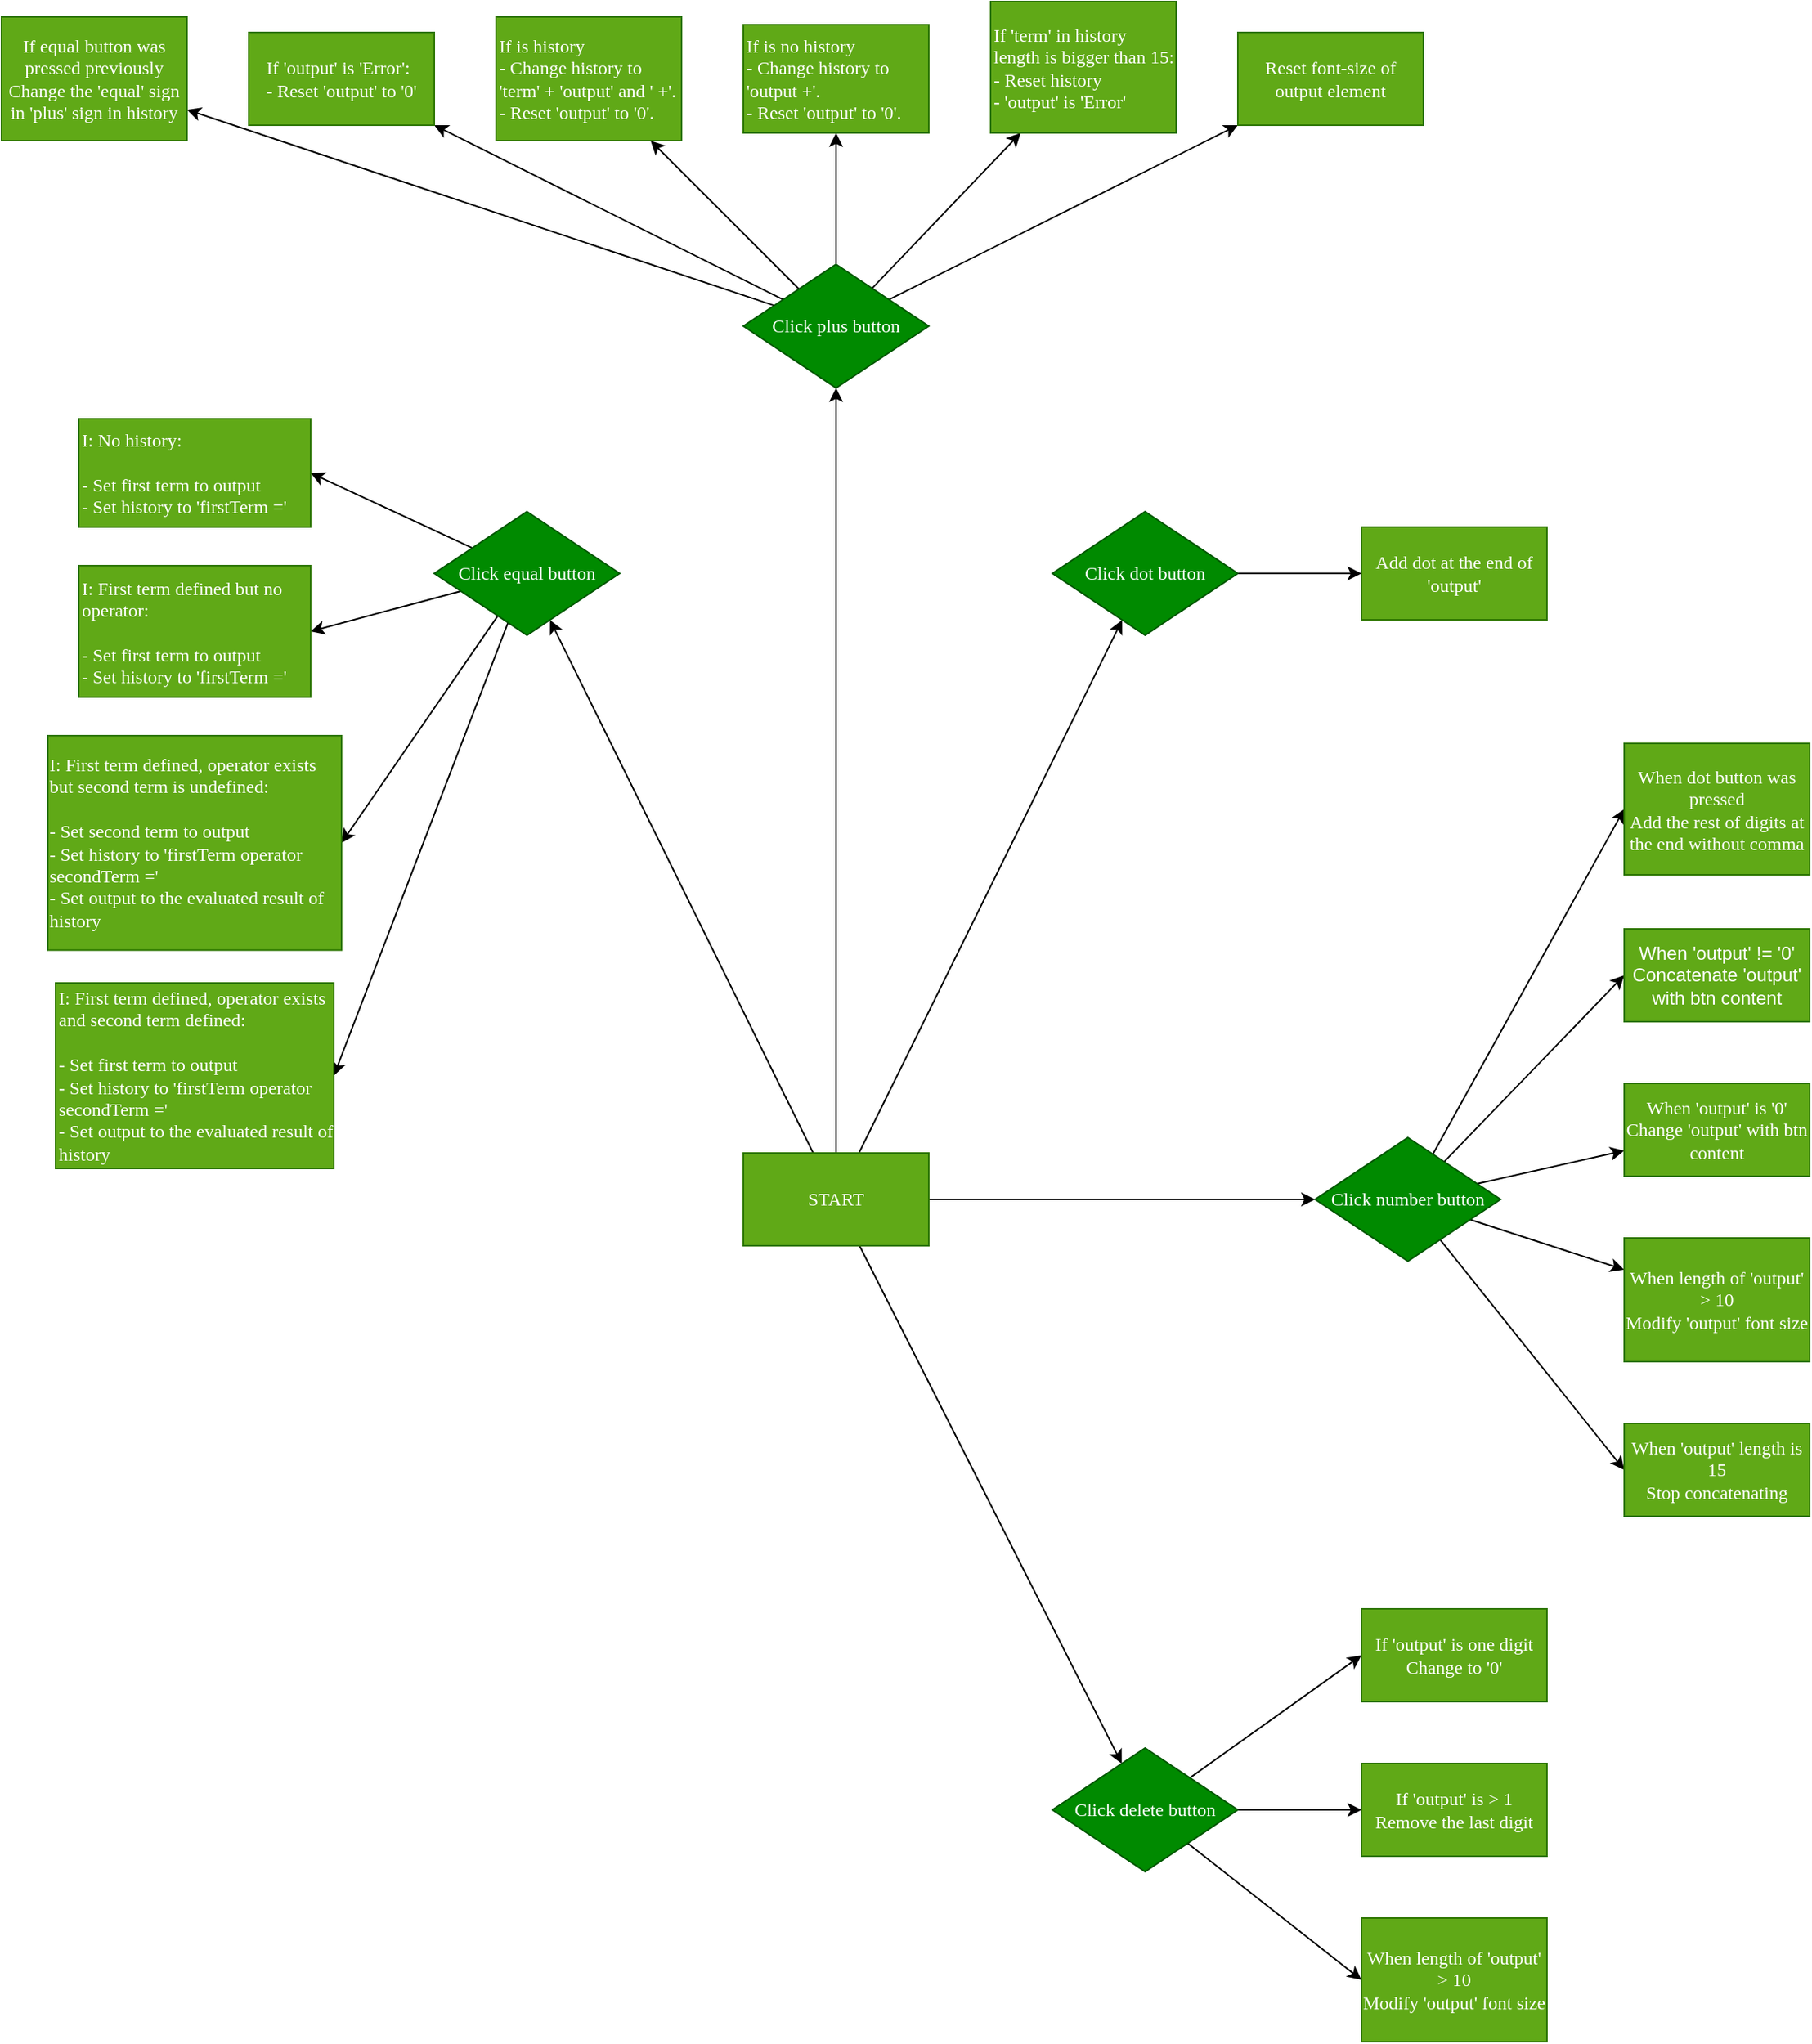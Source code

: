 <mxfile>
    <diagram id="CXw4BF-POYOjq-wwur1x" name="Page-1">
        <mxGraphModel dx="1143" dy="1799" grid="1" gridSize="10" guides="1" tooltips="1" connect="1" arrows="1" fold="1" page="1" pageScale="1" pageWidth="1654" pageHeight="1169" background="none" math="0" shadow="0">
            <root>
                <mxCell id="0"/>
                <mxCell id="1" parent="0"/>
                <mxCell id="54" value="" style="edgeStyle=none;html=1;" parent="1" source="45" target="53" edge="1">
                    <mxGeometry relative="1" as="geometry"/>
                </mxCell>
                <mxCell id="78" value="" style="edgeStyle=none;html=1;" parent="1" source="45" target="77" edge="1">
                    <mxGeometry relative="1" as="geometry"/>
                </mxCell>
                <mxCell id="92" value="" style="edgeStyle=none;html=1;" parent="1" source="45" target="91" edge="1">
                    <mxGeometry relative="1" as="geometry"/>
                </mxCell>
                <mxCell id="100" value="" style="edgeStyle=none;html=1;" parent="1" source="45" target="99" edge="1">
                    <mxGeometry relative="1" as="geometry"/>
                </mxCell>
                <mxCell id="114" value="" style="edgeStyle=none;html=1;" parent="1" source="45" target="113" edge="1">
                    <mxGeometry relative="1" as="geometry"/>
                </mxCell>
                <mxCell id="45" value="START" style="whiteSpace=wrap;html=1;fontFamily=Tahoma;fillColor=#60a917;fontColor=#ffffff;strokeColor=#2D7600;" parent="1" vertex="1">
                    <mxGeometry x="720" y="635" width="120" height="60" as="geometry"/>
                </mxCell>
                <mxCell id="69" value="" style="edgeStyle=none;html=1;" parent="1" source="53" target="68" edge="1">
                    <mxGeometry relative="1" as="geometry"/>
                </mxCell>
                <mxCell id="71" value="" style="edgeStyle=none;html=1;entryX=0;entryY=0.5;entryDx=0;entryDy=0;" parent="1" source="53" target="72" edge="1">
                    <mxGeometry relative="1" as="geometry">
                        <mxPoint x="1140" y="515" as="targetPoint"/>
                        <Array as="points"/>
                    </mxGeometry>
                </mxCell>
                <mxCell id="74" value="" style="edgeStyle=none;html=1;" parent="1" source="53" target="73" edge="1">
                    <mxGeometry relative="1" as="geometry">
                        <Array as="points"/>
                    </mxGeometry>
                </mxCell>
                <mxCell id="76" value="" style="edgeStyle=none;html=1;entryX=0;entryY=0.5;entryDx=0;entryDy=0;" parent="1" source="53" target="75" edge="1">
                    <mxGeometry relative="1" as="geometry"/>
                </mxCell>
                <mxCell id="96" value="" style="edgeStyle=none;html=1;entryX=0;entryY=0.5;entryDx=0;entryDy=0;" parent="1" source="53" target="95" edge="1">
                    <mxGeometry relative="1" as="geometry"/>
                </mxCell>
                <mxCell id="53" value="Click number button" style="rhombus;whiteSpace=wrap;html=1;fontFamily=Tahoma;fillColor=#008a00;strokeColor=#005700;fontColor=#ffffff;" parent="1" vertex="1">
                    <mxGeometry x="1090" y="625" width="120" height="80" as="geometry"/>
                </mxCell>
                <mxCell id="68" value="When 'output' is '0'&lt;br&gt;Change 'output' with btn content" style="whiteSpace=wrap;html=1;fontFamily=Tahoma;fillColor=#60a917;strokeColor=#2D7600;fontColor=#ffffff;" parent="1" vertex="1">
                    <mxGeometry x="1290" y="590" width="120" height="60" as="geometry"/>
                </mxCell>
                <mxCell id="72" value="When 'output' != '0'&lt;br&gt;Concatenate 'output' with btn content" style="whiteSpace=wrap;html=1;fillColor=#60a917;fontColor=#ffffff;strokeColor=#2D7600;" parent="1" vertex="1">
                    <mxGeometry x="1290" y="490" width="120" height="60" as="geometry"/>
                </mxCell>
                <mxCell id="73" value="When length of 'output' &amp;gt; 10&lt;br&gt;Modify 'output' font size" style="whiteSpace=wrap;html=1;fontFamily=Tahoma;fillColor=#60a917;strokeColor=#2D7600;fontColor=#ffffff;" parent="1" vertex="1">
                    <mxGeometry x="1290" y="690" width="120" height="80" as="geometry"/>
                </mxCell>
                <mxCell id="75" value="When 'output' length is 15&lt;br&gt;Stop concatenating" style="whiteSpace=wrap;html=1;fontFamily=Tahoma;fillColor=#60a917;strokeColor=#2D7600;fontColor=#ffffff;" parent="1" vertex="1">
                    <mxGeometry x="1290" y="810" width="120" height="60" as="geometry"/>
                </mxCell>
                <mxCell id="80" value="" style="edgeStyle=none;html=1;entryX=0;entryY=0.5;entryDx=0;entryDy=0;" parent="1" source="77" target="79" edge="1">
                    <mxGeometry relative="1" as="geometry"/>
                </mxCell>
                <mxCell id="82" value="" style="edgeStyle=none;html=1;entryX=0;entryY=0.5;entryDx=0;entryDy=0;" parent="1" source="77" target="81" edge="1">
                    <mxGeometry relative="1" as="geometry"/>
                </mxCell>
                <mxCell id="87" style="edgeStyle=none;html=1;entryX=0;entryY=0.5;entryDx=0;entryDy=0;" parent="1" source="77" target="86" edge="1">
                    <mxGeometry relative="1" as="geometry"/>
                </mxCell>
                <mxCell id="77" value="Click delete button" style="rhombus;whiteSpace=wrap;html=1;fontFamily=Tahoma;fillColor=#008a00;strokeColor=#005700;fontColor=#ffffff;" parent="1" vertex="1">
                    <mxGeometry x="920" y="1020" width="120" height="80" as="geometry"/>
                </mxCell>
                <mxCell id="79" value="If 'output' is one digit&lt;br&gt;Change to '0'" style="whiteSpace=wrap;html=1;fontFamily=Tahoma;fillColor=#60a917;strokeColor=#2D7600;fontColor=#ffffff;" parent="1" vertex="1">
                    <mxGeometry x="1120" y="930" width="120" height="60" as="geometry"/>
                </mxCell>
                <mxCell id="81" value="If 'output' is &amp;gt; 1&lt;br&gt;Remove the last digit" style="whiteSpace=wrap;html=1;fontFamily=Tahoma;fillColor=#60a917;strokeColor=#2D7600;fontColor=#ffffff;" parent="1" vertex="1">
                    <mxGeometry x="1120" y="1030" width="120" height="60" as="geometry"/>
                </mxCell>
                <mxCell id="86" value="When length of 'output' &amp;gt; 10&lt;br&gt;Modify 'output' font size" style="whiteSpace=wrap;html=1;fontFamily=Tahoma;fillColor=#60a917;strokeColor=#2D7600;fontColor=#ffffff;" parent="1" vertex="1">
                    <mxGeometry x="1120" y="1130" width="120" height="80" as="geometry"/>
                </mxCell>
                <mxCell id="94" value="" style="edgeStyle=none;html=1;" parent="1" source="91" target="93" edge="1">
                    <mxGeometry relative="1" as="geometry"/>
                </mxCell>
                <mxCell id="91" value="Click dot button" style="rhombus;whiteSpace=wrap;html=1;fontFamily=Tahoma;fillColor=#008a00;strokeColor=#005700;fontColor=#ffffff;" parent="1" vertex="1">
                    <mxGeometry x="920" y="220" width="120" height="80" as="geometry"/>
                </mxCell>
                <mxCell id="93" value="Add dot at the end of 'output'" style="whiteSpace=wrap;html=1;fontFamily=Tahoma;fillColor=#60a917;strokeColor=#2D7600;fontColor=#ffffff;" parent="1" vertex="1">
                    <mxGeometry x="1120" y="230" width="120" height="60" as="geometry"/>
                </mxCell>
                <mxCell id="95" value="When dot button was pressed&lt;br&gt;Add the rest of digits at the end without comma" style="whiteSpace=wrap;html=1;fontFamily=Tahoma;fillColor=#60a917;strokeColor=#2D7600;fontColor=#ffffff;" parent="1" vertex="1">
                    <mxGeometry x="1290" y="370" width="120" height="85" as="geometry"/>
                </mxCell>
                <mxCell id="102" value="" style="edgeStyle=none;html=1;" parent="1" source="99" target="101" edge="1">
                    <mxGeometry relative="1" as="geometry"/>
                </mxCell>
                <mxCell id="106" value="" style="edgeStyle=none;html=1;" parent="1" source="99" target="105" edge="1">
                    <mxGeometry relative="1" as="geometry"/>
                </mxCell>
                <mxCell id="108" value="" style="edgeStyle=none;html=1;" parent="1" source="99" target="107" edge="1">
                    <mxGeometry relative="1" as="geometry"/>
                </mxCell>
                <mxCell id="110" value="" style="edgeStyle=none;html=1;" parent="1" source="99" target="109" edge="1">
                    <mxGeometry relative="1" as="geometry"/>
                </mxCell>
                <mxCell id="112" value="" style="edgeStyle=none;html=1;" parent="1" source="99" target="111" edge="1">
                    <mxGeometry relative="1" as="geometry"/>
                </mxCell>
                <mxCell id="119" value="" style="edgeStyle=none;html=1;" parent="1" source="99" target="118" edge="1">
                    <mxGeometry relative="1" as="geometry"/>
                </mxCell>
                <mxCell id="99" value="Click plus button" style="rhombus;whiteSpace=wrap;html=1;fontFamily=Tahoma;fillColor=#008a00;strokeColor=#005700;fontColor=#ffffff;" parent="1" vertex="1">
                    <mxGeometry x="720" y="60" width="120" height="80" as="geometry"/>
                </mxCell>
                <mxCell id="101" value="If is no history&lt;br&gt;- Change history to 'output +'.&lt;br&gt;- Reset 'output' to '0'." style="whiteSpace=wrap;html=1;fontFamily=Tahoma;fillColor=#60a917;strokeColor=#2D7600;fontColor=#ffffff;align=left;" parent="1" vertex="1">
                    <mxGeometry x="720" y="-95" width="120" height="70" as="geometry"/>
                </mxCell>
                <mxCell id="105" value="If is history&lt;br&gt;- Change history to 'term' + 'output' and ' +'.&lt;br&gt;- Reset 'output' to '0'." style="whiteSpace=wrap;html=1;fontFamily=Tahoma;fillColor=#60a917;strokeColor=#2D7600;fontColor=#ffffff;align=left;" parent="1" vertex="1">
                    <mxGeometry x="560" y="-100" width="120" height="80" as="geometry"/>
                </mxCell>
                <mxCell id="107" value="If 'term' in history length is bigger than 15:&lt;br&gt;- Reset history&lt;br&gt;- 'output' is 'Error'" style="whiteSpace=wrap;html=1;fontFamily=Tahoma;fillColor=#60a917;strokeColor=#2D7600;fontColor=#ffffff;align=left;" parent="1" vertex="1">
                    <mxGeometry x="880" y="-110" width="120" height="85" as="geometry"/>
                </mxCell>
                <mxCell id="109" value="&lt;div style=&quot;text-align: left&quot;&gt;&lt;span&gt;If 'output' is 'Error':&lt;br&gt;- Reset 'output' to '0'&lt;/span&gt;&lt;/div&gt;" style="whiteSpace=wrap;html=1;fontFamily=Tahoma;fillColor=#60a917;strokeColor=#2D7600;fontColor=#ffffff;" parent="1" vertex="1">
                    <mxGeometry x="400" y="-90" width="120" height="60" as="geometry"/>
                </mxCell>
                <mxCell id="111" value="Reset font-size of output element" style="whiteSpace=wrap;html=1;fontFamily=Tahoma;fillColor=#60a917;strokeColor=#2D7600;fontColor=#ffffff;" parent="1" vertex="1">
                    <mxGeometry x="1040" y="-90" width="120" height="60" as="geometry"/>
                </mxCell>
                <mxCell id="116" value="" style="edgeStyle=none;html=1;entryX=1;entryY=0.5;entryDx=0;entryDy=0;" parent="1" source="113" target="115" edge="1">
                    <mxGeometry relative="1" as="geometry"/>
                </mxCell>
                <mxCell id="121" value="" style="edgeStyle=none;html=1;entryX=1;entryY=0.5;entryDx=0;entryDy=0;" parent="1" source="113" target="120" edge="1">
                    <mxGeometry relative="1" as="geometry"/>
                </mxCell>
                <mxCell id="125" value="" style="edgeStyle=none;html=1;entryX=1;entryY=0.5;entryDx=0;entryDy=0;" edge="1" parent="1" source="113" target="124">
                    <mxGeometry relative="1" as="geometry"/>
                </mxCell>
                <mxCell id="128" value="" style="edgeStyle=none;html=1;entryX=1;entryY=0.5;entryDx=0;entryDy=0;" edge="1" parent="1" source="113" target="127">
                    <mxGeometry relative="1" as="geometry"/>
                </mxCell>
                <mxCell id="113" value="Click equal button" style="rhombus;whiteSpace=wrap;html=1;fontFamily=Tahoma;fillColor=#008a00;strokeColor=#005700;fontColor=#ffffff;" parent="1" vertex="1">
                    <mxGeometry x="520" y="220" width="120" height="80" as="geometry"/>
                </mxCell>
                <mxCell id="115" value="I: No history:&lt;br&gt;&lt;br&gt;- Set first term to output&lt;br&gt;- Set history to 'firstTerm ='" style="whiteSpace=wrap;html=1;fontFamily=Tahoma;fillColor=#60a917;strokeColor=#2D7600;fontColor=#ffffff;align=left;" parent="1" vertex="1">
                    <mxGeometry x="290" y="160" width="150" height="70" as="geometry"/>
                </mxCell>
                <mxCell id="118" value="If equal button was pressed previously&lt;br&gt;Change the 'equal' sign in 'plus' sign in history" style="whiteSpace=wrap;html=1;fontFamily=Tahoma;fillColor=#60a917;strokeColor=#2D7600;fontColor=#ffffff;" parent="1" vertex="1">
                    <mxGeometry x="240" y="-100" width="120" height="80" as="geometry"/>
                </mxCell>
                <mxCell id="120" value="I: First term defined but no operator:&lt;br&gt;&lt;br&gt;- Set first term to output&lt;br&gt;- Set history to 'firstTerm ='" style="whiteSpace=wrap;html=1;fontFamily=Tahoma;fillColor=#60a917;strokeColor=#2D7600;fontColor=#ffffff;align=left;" parent="1" vertex="1">
                    <mxGeometry x="290" y="255" width="150" height="85" as="geometry"/>
                </mxCell>
                <mxCell id="124" value="&lt;div style=&quot;text-align: left&quot;&gt;&lt;span&gt;I: First term defined, operator exists but second term is undefined:&lt;/span&gt;&lt;/div&gt;&lt;div style=&quot;text-align: left&quot;&gt;&lt;span&gt;&lt;br&gt;&lt;/span&gt;&lt;/div&gt;&lt;div style=&quot;text-align: left&quot;&gt;&lt;span&gt;- Set second term to output&lt;/span&gt;&lt;/div&gt;&lt;div style=&quot;text-align: left&quot;&gt;&lt;span&gt;- Set history to 'firstTerm operator secondTerm ='&lt;/span&gt;&lt;/div&gt;&lt;div style=&quot;text-align: left&quot;&gt;&lt;span&gt;- Set output to the evaluated result of history&lt;/span&gt;&lt;/div&gt;" style="whiteSpace=wrap;html=1;fontFamily=Tahoma;fillColor=#60a917;strokeColor=#2D7600;fontColor=#ffffff;" vertex="1" parent="1">
                    <mxGeometry x="270" y="365" width="190" height="138.75" as="geometry"/>
                </mxCell>
                <mxCell id="127" value="I: First term defined, operator exists and second term defined:&lt;br&gt;&lt;br&gt;- Set first term to output&lt;br&gt;- Set history to 'firstTerm operator secondTerm ='&lt;br&gt;- Set output to the evaluated result of history" style="whiteSpace=wrap;html=1;fontFamily=Tahoma;fillColor=#60a917;strokeColor=#2D7600;fontColor=#ffffff;align=left;" vertex="1" parent="1">
                    <mxGeometry x="275" y="525" width="180" height="120" as="geometry"/>
                </mxCell>
            </root>
        </mxGraphModel>
    </diagram>
</mxfile>